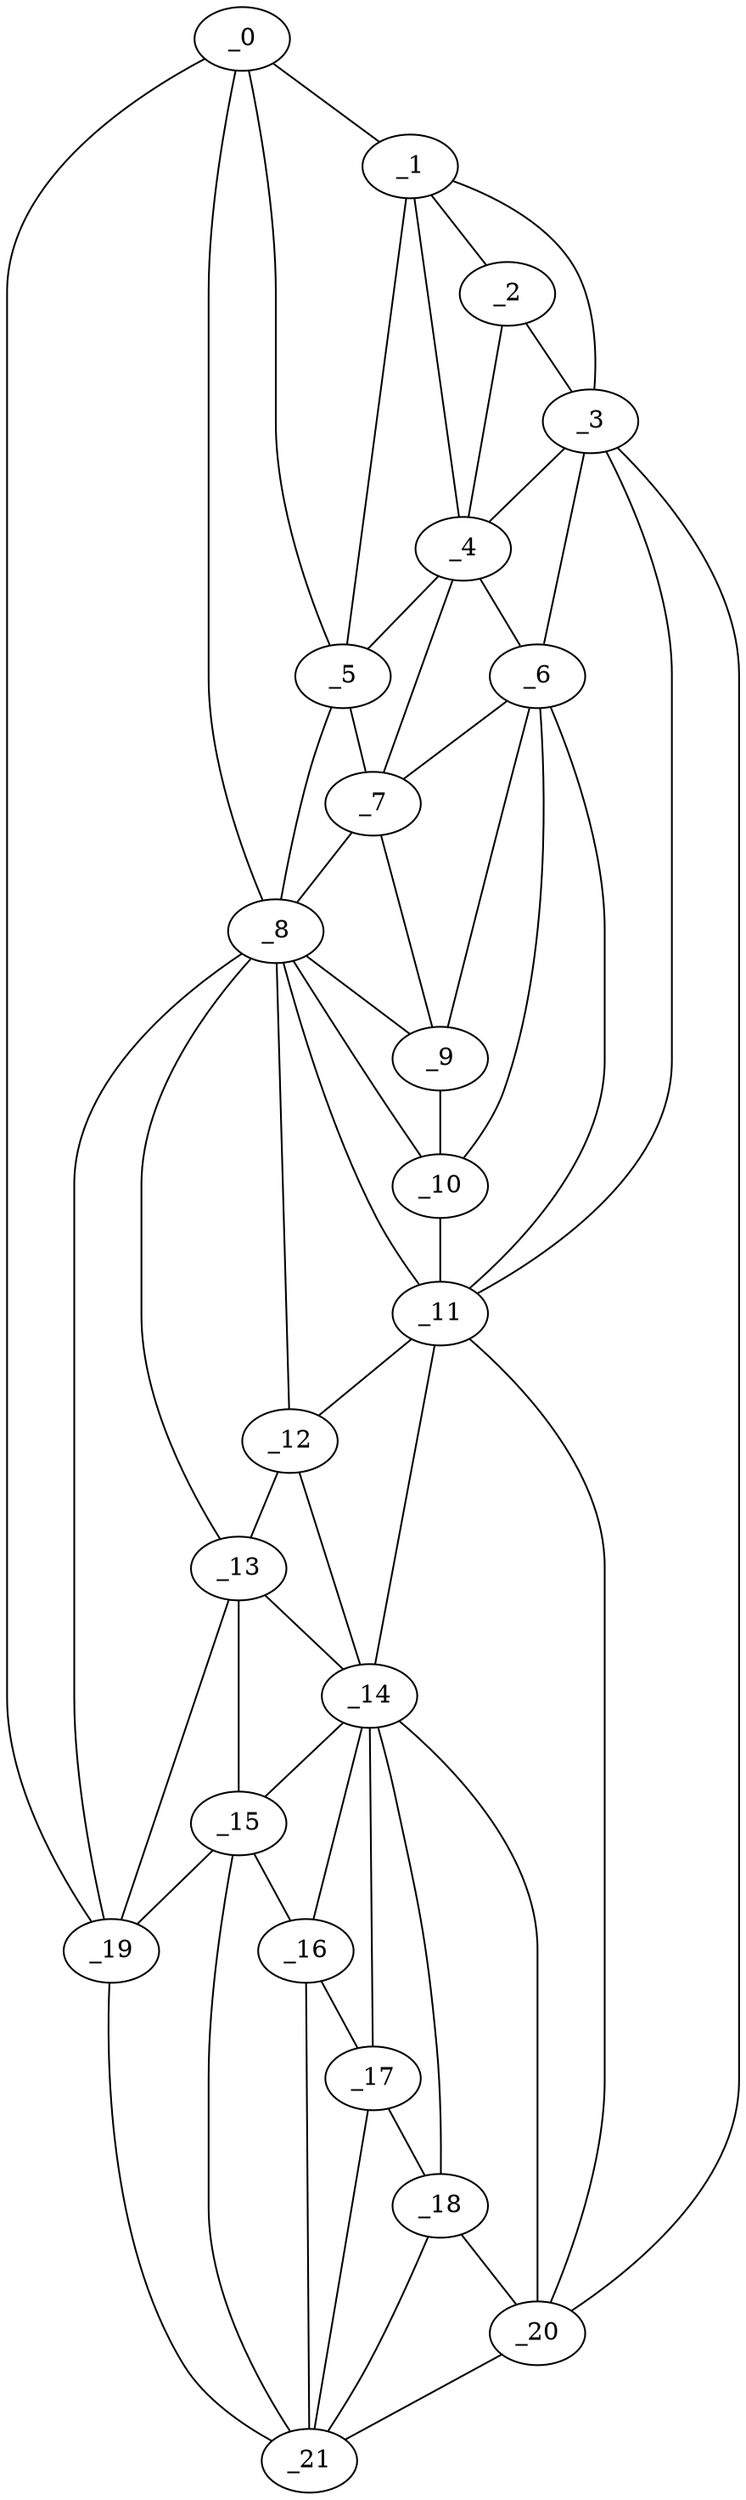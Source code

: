 graph "obj79__185.gxl" {
	_0	 [x=7,
		y=88];
	_1	 [x=8,
		y=53];
	_0 -- _1	 [valence=1];
	_5	 [x=28,
		y=59];
	_0 -- _5	 [valence=2];
	_8	 [x=36,
		y=59];
	_0 -- _8	 [valence=1];
	_19	 [x=123,
		y=91];
	_0 -- _19	 [valence=1];
	_2	 [x=10,
		y=45];
	_1 -- _2	 [valence=1];
	_3	 [x=11,
		y=36];
	_1 -- _3	 [valence=1];
	_4	 [x=19,
		y=43];
	_1 -- _4	 [valence=2];
	_1 -- _5	 [valence=1];
	_2 -- _3	 [valence=2];
	_2 -- _4	 [valence=2];
	_3 -- _4	 [valence=1];
	_6	 [x=34,
		y=38];
	_3 -- _6	 [valence=2];
	_11	 [x=55,
		y=39];
	_3 -- _11	 [valence=1];
	_20	 [x=125,
		y=39];
	_3 -- _20	 [valence=1];
	_4 -- _5	 [valence=2];
	_4 -- _6	 [valence=2];
	_7	 [x=34,
		y=42];
	_4 -- _7	 [valence=1];
	_5 -- _7	 [valence=2];
	_5 -- _8	 [valence=2];
	_6 -- _7	 [valence=2];
	_9	 [x=44,
		y=41];
	_6 -- _9	 [valence=2];
	_10	 [x=50,
		y=39];
	_6 -- _10	 [valence=2];
	_6 -- _11	 [valence=2];
	_7 -- _8	 [valence=2];
	_7 -- _9	 [valence=2];
	_8 -- _9	 [valence=2];
	_8 -- _10	 [valence=2];
	_8 -- _11	 [valence=2];
	_12	 [x=73,
		y=40];
	_8 -- _12	 [valence=2];
	_13	 [x=91,
		y=44];
	_8 -- _13	 [valence=2];
	_8 -- _19	 [valence=2];
	_9 -- _10	 [valence=2];
	_10 -- _11	 [valence=2];
	_11 -- _12	 [valence=2];
	_14	 [x=96,
		y=40];
	_11 -- _14	 [valence=2];
	_11 -- _20	 [valence=2];
	_12 -- _13	 [valence=2];
	_12 -- _14	 [valence=2];
	_13 -- _14	 [valence=2];
	_15	 [x=98,
		y=44];
	_13 -- _15	 [valence=1];
	_13 -- _19	 [valence=2];
	_14 -- _15	 [valence=2];
	_16	 [x=103,
		y=43];
	_14 -- _16	 [valence=1];
	_17	 [x=109,
		y=41];
	_14 -- _17	 [valence=2];
	_18	 [x=114,
		y=40];
	_14 -- _18	 [valence=1];
	_14 -- _20	 [valence=2];
	_15 -- _16	 [valence=2];
	_15 -- _19	 [valence=2];
	_21	 [x=125,
		y=56];
	_15 -- _21	 [valence=2];
	_16 -- _17	 [valence=2];
	_16 -- _21	 [valence=1];
	_17 -- _18	 [valence=2];
	_17 -- _21	 [valence=2];
	_18 -- _20	 [valence=2];
	_18 -- _21	 [valence=1];
	_19 -- _21	 [valence=1];
	_20 -- _21	 [valence=1];
}
